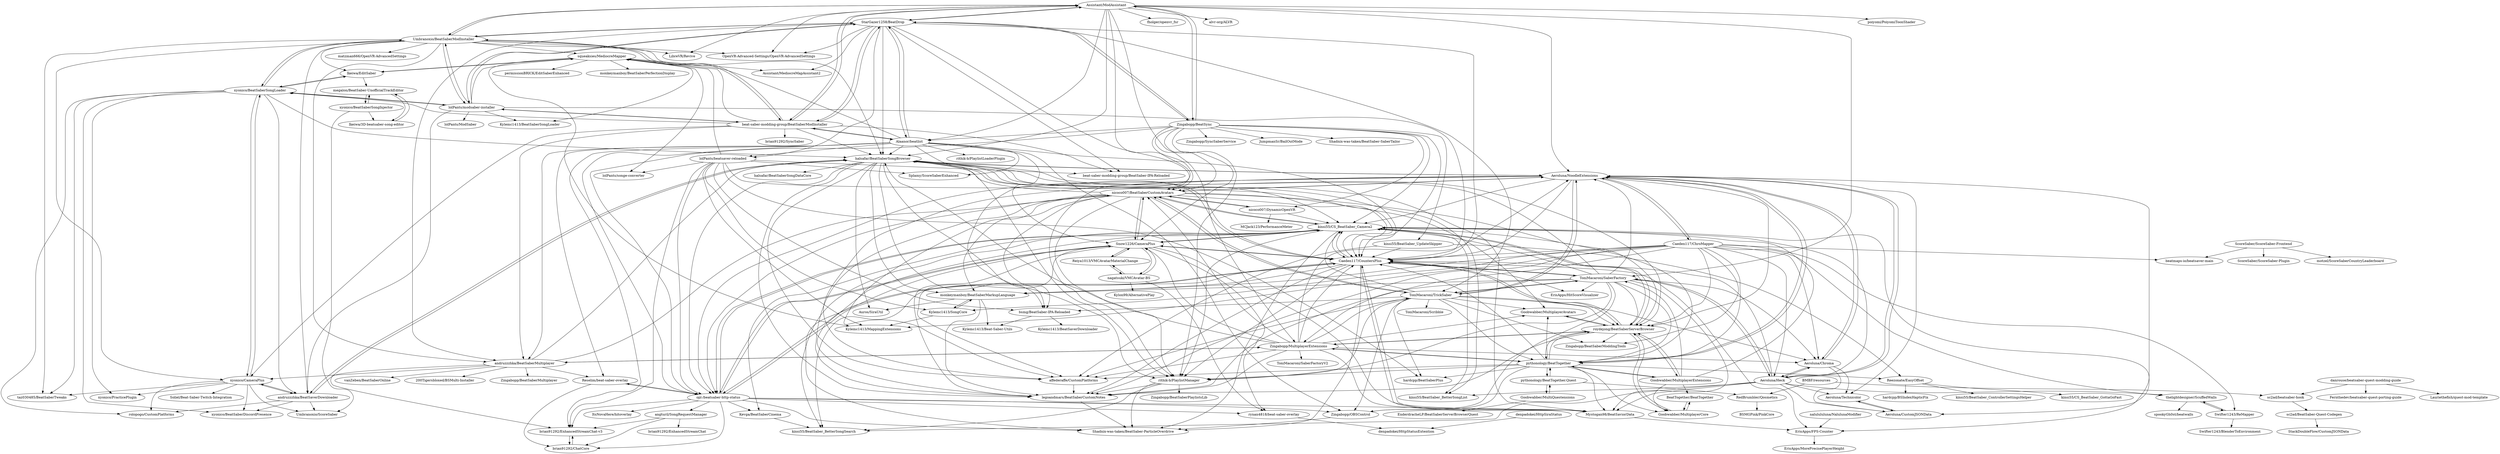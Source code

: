digraph G {
"Assistant/ModAssistant" -> "StarGazer1258/BeatDrop"
"Assistant/ModAssistant" -> "Umbranoxio/BeatSaberModInstaller"
"Assistant/ModAssistant" -> "OpenVR-Advanced-Settings/OpenVR-AdvancedSettings" ["e"=1]
"Assistant/ModAssistant" -> "Zingabopp/BeatSync"
"Assistant/ModAssistant" -> "nicoco007/BeatSaberCustomAvatars"
"Assistant/ModAssistant" -> "beat-saber-modding-group/BeatSaberModInstaller"
"Assistant/ModAssistant" -> "LibreVR/Revive" ["e"=1]
"Assistant/ModAssistant" -> "Alaanor/beatlist"
"Assistant/ModAssistant" -> "Zingabopp/MultiplayerExtensions"
"Assistant/ModAssistant" -> "fholger/openvr_fsr" ["e"=1]
"Assistant/ModAssistant" -> "ToniMacaroni/SaberFactory"
"Assistant/ModAssistant" -> "alvr-org/ALVR" ["e"=1]
"Assistant/ModAssistant" -> "Aeroluna/NoodleExtensions"
"Assistant/ModAssistant" -> "halsafar/BeatSaberSongBrowser"
"Assistant/ModAssistant" -> "poiyomi/PoiyomiToonShader" ["e"=1]
"nicoco007/BeatSaberCustomAvatars" -> "nicoco007/DynamicOpenVR"
"nicoco007/BeatSaberCustomAvatars" -> "kinsi55/CS_BeatSaber_Camera2"
"nicoco007/BeatSaberCustomAvatars" -> "Snow1226/CameraPlus"
"nicoco007/BeatSaberCustomAvatars" -> "ToniMacaroni/TrickSaber"
"nicoco007/BeatSaberCustomAvatars" -> "Caeden117/CountersPlus"
"nicoco007/BeatSaberCustomAvatars" -> "Goobwabber/MultiplayerAvatars"
"nicoco007/BeatSaberCustomAvatars" -> "Aeroluna/NoodleExtensions"
"nicoco007/BeatSaberCustomAvatars" -> "roydejong/BeatSaberServerBrowser"
"nicoco007/BeatSaberCustomAvatars" -> "legoandmars/BeatSaberCustomNotes"
"nicoco007/BeatSaberCustomAvatars" -> "opl-/beatsaber-http-status"
"nicoco007/BeatSaberCustomAvatars" -> "rithik-b/PlaylistManager"
"nicoco007/BeatSaberCustomAvatars" -> "halsafar/BeatSaberSongBrowser"
"nicoco007/BeatSaberCustomAvatars" -> "bsmg/BeatSaber-IPA-Reloaded"
"nicoco007/BeatSaberCustomAvatars" -> "monkeymanboy/BeatSaberMarkupLanguage"
"nicoco007/BeatSaberCustomAvatars" -> "affederaffe/CustomPlatforms"
"Goobwabber/MultiplayerCore" -> "BeatTogether/BeatTogether"
"Goobwabber/MultiplayerCore" -> "roydejong/BeatSaberServerBrowser"
"Caeden117/ChroMapper" -> "Aeroluna/NoodleExtensions"
"Caeden117/ChroMapper" -> "Kylemc1413/SongCore"
"Caeden117/ChroMapper" -> "thelightdesigner/ScuffedWalls"
"Caeden117/ChroMapper" -> "monkeymanboy/BeatSaberMarkupLanguage"
"Caeden117/ChroMapper" -> "beatmaps-io/beatsaver-main"
"Caeden117/ChroMapper" -> "Aeroluna/Heck"
"Caeden117/ChroMapper" -> "Caeden117/CountersPlus"
"Caeden117/ChroMapper" -> "pythonology/BeatTogether"
"Caeden117/ChroMapper" -> "Zingabopp/BeatSaberModdingTools"
"Caeden117/ChroMapper" -> "Aeroluna/Chroma"
"Caeden117/ChroMapper" -> "Zingabopp/MultiplayerExtensions"
"Caeden117/ChroMapper" -> "roydejong/BeatSaberServerBrowser"
"Caeden117/ChroMapper" -> "Kylemc1413/MappingExtensions"
"Caeden117/ChroMapper" -> "legoandmars/BeatSaberCustomNotes"
"Caeden117/ChroMapper" -> "Swifter1243/ReMapper"
"nalulululuna/NalulunaModifier" -> "ErisApps/FPS-Counter"
"Umbranoxio/BeatSaberModInstaller" -> "beat-saber-modding-group/BeatSaberModInstaller"
"Umbranoxio/BeatSaberModInstaller" -> "lolPants/modsaber-installer"
"Umbranoxio/BeatSaberModInstaller" -> "xyonico/BeatSaberSongLoader"
"Umbranoxio/BeatSaberModInstaller" -> "StarGazer1258/BeatDrop"
"Umbranoxio/BeatSaberModInstaller" -> "Assistant/ModAssistant"
"Umbranoxio/BeatSaberModInstaller" -> "matzman666/OpenVR-AdvancedSettings" ["e"=1]
"Umbranoxio/BeatSaberModInstaller" -> "xyonico/CameraPlus"
"Umbranoxio/BeatSaberModInstaller" -> "Ikeiwa/EditSaber"
"Umbranoxio/BeatSaberModInstaller" -> "andruzzzhka/BeatSaberMultiplayer"
"Umbranoxio/BeatSaberModInstaller" -> "andruzzzhka/BeatSaverDownloader"
"Umbranoxio/BeatSaberModInstaller" -> "OpenVR-Advanced-Settings/OpenVR-AdvancedSettings" ["e"=1]
"Umbranoxio/BeatSaberModInstaller" -> "halsafar/BeatSaberSongBrowser"
"Umbranoxio/BeatSaberModInstaller" -> "squeaksies/MediocreMapper"
"Umbranoxio/BeatSaberModInstaller" -> "taz030485/BeatSaberTweaks"
"Umbranoxio/BeatSaberModInstaller" -> "LibreVR/Revive" ["e"=1]
"StarGazer1258/BeatDrop" -> "beat-saber-modding-group/BeatSaberModInstaller"
"StarGazer1258/BeatDrop" -> "Umbranoxio/BeatSaberModInstaller"
"StarGazer1258/BeatDrop" -> "lolPants/modsaber-installer"
"StarGazer1258/BeatDrop" -> "Alaanor/beatlist"
"StarGazer1258/BeatDrop" -> "Assistant/ModAssistant"
"StarGazer1258/BeatDrop" -> "Zingabopp/BeatSync"
"StarGazer1258/BeatDrop" -> "halsafar/BeatSaberSongBrowser"
"StarGazer1258/BeatDrop" -> "lolPants/beatsaver-reloaded"
"StarGazer1258/BeatDrop" -> "Caeden117/CountersPlus"
"StarGazer1258/BeatDrop" -> "nicoco007/BeatSaberCustomAvatars"
"StarGazer1258/BeatDrop" -> "Assistant/MediocreMapAssistant2"
"StarGazer1258/BeatDrop" -> "andruzzzhka/BeatSaberMultiplayer"
"StarGazer1258/BeatDrop" -> "ToniMacaroni/TrickSaber"
"StarGazer1258/BeatDrop" -> "beat-saber-modding-group/BeatSaber-IPA-Reloaded"
"StarGazer1258/BeatDrop" -> "OpenVR-Advanced-Settings/OpenVR-AdvancedSettings" ["e"=1]
"Alaanor/beatlist" -> "rithik-b/PlaylistLoaderPlugin"
"Alaanor/beatlist" -> "Caeden117/CountersPlus"
"Alaanor/beatlist" -> "Snow1226/CameraPlus"
"Alaanor/beatlist" -> "rithik-b/PlaylistManager"
"Alaanor/beatlist" -> "Zingabopp/OBSControl"
"Alaanor/beatlist" -> "StarGazer1258/BeatDrop"
"Alaanor/beatlist" -> "Reselim/beat-saber-overlay"
"Alaanor/beatlist" -> "halsafar/BeatSaberSongBrowser"
"Alaanor/beatlist" -> "squeaksies/MediocreMapper"
"Alaanor/beatlist" -> "brian91292/EnhancedStreamChat-v3"
"Alaanor/beatlist" -> "lolPants/beatsaver-reloaded"
"Alaanor/beatlist" -> "beat-saber-modding-group/BeatSaberModInstaller"
"Alaanor/beatlist" -> "andruzzzhka/BeatSaberMultiplayer"
"Alaanor/beatlist" -> "Splamy/ScoreSaberEnhanced"
"Alaanor/beatlist" -> "opl-/beatsaber-http-status"
"Mystogan98/BeatSaviorData" -> "Caeden117/CountersPlus"
"Mystogan98/BeatSaviorData" -> "ErisApps/FPS-Counter"
"Reselim/beat-saber-overlay" -> "opl-/beatsaber-http-status"
"Reselim/beat-saber-overlay" -> "brian91292/ChatCore"
"Snow1226/CameraPlus" -> "Reiya1013/VMCAvatarMaterialChange"
"Snow1226/CameraPlus" -> "nagatsuki/VMCAvatar-BS"
"Snow1226/CameraPlus" -> "kinsi55/CS_BeatSaber_Camera2"
"Snow1226/CameraPlus" -> "Caeden117/CountersPlus"
"Snow1226/CameraPlus" -> "Shadnix-was-taken/BeatSaber-ParticleOverdrive"
"Snow1226/CameraPlus" -> "rynan4818/beat-saber-overlay"
"Snow1226/CameraPlus" -> "nicoco007/BeatSaberCustomAvatars"
"Snow1226/CameraPlus" -> "opl-/beatsaber-http-status"
"Snow1226/CameraPlus" -> "Mystogan98/BeatSaviorData"
"Snow1226/CameraPlus" -> "legoandmars/BeatSaberCustomNotes"
"Snow1226/CameraPlus" -> "affederaffe/CustomPlatforms"
"nagatsuki/VMCAvatar-BS" -> "Reiya1013/VMCAvatarMaterialChange"
"nagatsuki/VMCAvatar-BS" -> "Snow1226/CameraPlus"
"nagatsuki/VMCAvatar-BS" -> "Kylon99/AlternativePlay"
"nagatsuki/VMCAvatar-BS" -> "rynan4818/beat-saber-overlay"
"opl-/beatsaber-http-status" -> "Reselim/beat-saber-overlay"
"opl-/beatsaber-http-status" -> "brian91292/ChatCore"
"opl-/beatsaber-http-status" -> "brian91292/EnhancedStreamChat-v3"
"opl-/beatsaber-http-status" -> "Caeden117/CountersPlus"
"opl-/beatsaber-http-status" -> "kinsi55/CS_BeatSaber_Camera2"
"opl-/beatsaber-http-status" -> "Zingabopp/OBSControl"
"opl-/beatsaber-http-status" -> "angturil/SongRequestManager"
"opl-/beatsaber-http-status" -> "rynan4818/beat-saber-overlay"
"opl-/beatsaber-http-status" -> "Snow1226/CameraPlus"
"opl-/beatsaber-http-status" -> "Kevga/BeatSaberCinema"
"opl-/beatsaber-http-status" -> "Shadnix-was-taken/BeatSaber-ParticleOverdrive"
"opl-/beatsaber-http-status" -> "Mystogan98/BeatSaviorData"
"opl-/beatsaber-http-status" -> "ItsNovaHere/hitoverlay"
"lolPants/beatsaver-reloaded" -> "brian91292/EnhancedStreamChat-v3"
"lolPants/beatsaver-reloaded" -> "bsmg/BeatSaber-IPA-Reloaded"
"lolPants/beatsaver-reloaded" -> "lolPants/songe-converter"
"lolPants/beatsaver-reloaded" -> "squeaksies/MediocreMapper"
"lolPants/beatsaver-reloaded" -> "Splamy/ScoreSaberEnhanced"
"lolPants/beatsaver-reloaded" -> "beat-saber-modding-group/BeatSaber-IPA-Reloaded"
"lolPants/beatsaver-reloaded" -> "Kylemc1413/SongCore"
"lolPants/beatsaver-reloaded" -> "Kylemc1413/MappingExtensions"
"lolPants/beatsaver-reloaded" -> "Caeden117/CountersPlus"
"lolPants/beatsaver-reloaded" -> "hardcpp/BeatSaberPlus"
"lolPants/beatsaver-reloaded" -> "opl-/beatsaber-http-status"
"BeatTogether/BeatTogether" -> "Goobwabber/MultiplayerCore"
"Reezonate/EasyOffset" -> "hardcpp/BSIndexHapticFix"
"Reezonate/EasyOffset" -> "kinsi55/BeatSaber_ControllerSettingsHelper"
"Reezonate/EasyOffset" -> "kinsi55/CS_BeatSaber_GottaGoFast"
"kinsi55/BeatSaber_UpdateSkipper" -> "Reezonate/EasyOffset"
"kinsi55/BeatSaber_UpdateSkipper" -> "affederaffe/CustomPlatforms"
"kinsi55/BeatSaber_UpdateSkipper" -> "Caeden117/CountersPlus"
"xyonico/BeatSaberSongLoader" -> "andruzzzhka/BeatSaverDownloader"
"xyonico/BeatSaberSongLoader" -> "xyonico/CameraPlus"
"xyonico/BeatSaberSongLoader" -> "halsafar/BeatSaberSongBrowser"
"xyonico/BeatSaberSongLoader" -> "rolopogo/CustomPlatforms"
"xyonico/BeatSaberSongLoader" -> "Umbranoxio/BeatSaberModInstaller"
"xyonico/BeatSaberSongLoader" -> "lolPants/modsaber-installer"
"xyonico/BeatSaberSongLoader" -> "taz030485/BeatSaberTweaks"
"xyonico/BeatSaberSongLoader" -> "xyonico/PracticePlugin"
"xyonico/BeatSaberSongLoader" -> "Ikeiwa/EditSaber"
"xyonico/BeatSaberSongLoader" -> "xyonico/BeatSaberDiscordPresence"
"BMBF/resources" -> "sc2ad/beatsaber-hook"
"BMBF/resources" -> "RedBrumbler/Qosmetics"
"beat-saber-modding-group/BeatSaberModInstaller" -> "lolPants/modsaber-installer"
"beat-saber-modding-group/BeatSaberModInstaller" -> "Umbranoxio/BeatSaberModInstaller"
"beat-saber-modding-group/BeatSaberModInstaller" -> "StarGazer1258/BeatDrop"
"beat-saber-modding-group/BeatSaberModInstaller" -> "Alaanor/beatlist"
"beat-saber-modding-group/BeatSaberModInstaller" -> "andruzzzhka/BeatSaberMultiplayer"
"beat-saber-modding-group/BeatSaberModInstaller" -> "squeaksies/MediocreMapper"
"beat-saber-modding-group/BeatSaberModInstaller" -> "beat-saber-modding-group/BeatSaber-IPA-Reloaded"
"beat-saber-modding-group/BeatSaberModInstaller" -> "xyonico/CameraPlus"
"beat-saber-modding-group/BeatSaberModInstaller" -> "halsafar/BeatSaberSongBrowser"
"beat-saber-modding-group/BeatSaberModInstaller" -> "xyonico/BeatSaberSongLoader"
"beat-saber-modding-group/BeatSaberModInstaller" -> "brian91292/SyncSaber"
"beat-saber-modding-group/BeatSaberModInstaller" -> "Assistant/ModAssistant"
"ToniMacaroni/SaberFactory" -> "Caeden117/CountersPlus"
"ToniMacaroni/SaberFactory" -> "ToniMacaroni/TrickSaber"
"ToniMacaroni/SaberFactory" -> "Mystogan98/BeatSaviorData"
"ToniMacaroni/SaberFactory" -> "rithik-b/PlaylistManager"
"ToniMacaroni/SaberFactory" -> "ErisApps/HitScoreVisualizer"
"ToniMacaroni/SaberFactory" -> "kinsi55/CS_BeatSaber_Camera2"
"ToniMacaroni/SaberFactory" -> "Aeroluna/Heck"
"ToniMacaroni/SaberFactory" -> "Aeroluna/NoodleExtensions"
"ToniMacaroni/SaberFactory" -> "legoandmars/BeatSaberCustomNotes"
"ToniMacaroni/SaberFactory" -> "pythonology/BeatTogether"
"ToniMacaroni/SaberFactory" -> "Zingabopp/OBSControl"
"ToniMacaroni/SaberFactory" -> "roydejong/BeatSaberServerBrowser"
"ToniMacaroni/SaberFactory" -> "halsafar/BeatSaberSongBrowser"
"ToniMacaroni/SaberFactory" -> "Aeroluna/Chroma"
"ToniMacaroni/SaberFactory" -> "monkeymanboy/BeatSaberMarkupLanguage"
"andruzzzhka/BeatSaberMultiplayer" -> "Zingabopp/BeatSaberMultiplayer"
"andruzzzhka/BeatSaberMultiplayer" -> "vanZeben/BeatSaberOnline"
"andruzzzhka/BeatSaberMultiplayer" -> "brian91292/EnhancedStreamChat-v3"
"andruzzzhka/BeatSaberMultiplayer" -> "nicoco007/BeatSaberCustomAvatars"
"andruzzzhka/BeatSaberMultiplayer" -> "halsafar/BeatSaberSongBrowser"
"andruzzzhka/BeatSaberMultiplayer" -> "Reselim/beat-saber-overlay"
"andruzzzhka/BeatSaberMultiplayer" -> "xyonico/CameraPlus"
"andruzzzhka/BeatSaberMultiplayer" -> "Zingabopp/MultiplayerExtensions"
"andruzzzhka/BeatSaberMultiplayer" -> "200Tigersbloxed/BSMulti-Installer"
"pythonology/BeatTogether" -> "roydejong/BeatSaberServerBrowser"
"pythonology/BeatTogether" -> "Goobwabber/MultiplayerExtensions"
"pythonology/BeatTogether" -> "Mystogan98/BeatSaviorData"
"pythonology/BeatTogether" -> "pythonology/BeatTogether.Quest"
"pythonology/BeatTogether" -> "rithik-b/PlaylistManager"
"pythonology/BeatTogether" -> "Goobwabber/MultiplayerAvatars"
"pythonology/BeatTogether" -> "Zingabopp/OBSControl"
"pythonology/BeatTogether" -> "Zingabopp/MultiplayerExtensions"
"pythonology/BeatTogether" -> "Aeroluna/NoodleExtensions"
"pythonology/BeatTogether" -> "Goobwabber/MultiplayerCore"
"pythonology/BeatTogether" -> "affederaffe/CustomPlatforms"
"pythonology/BeatTogether" -> "Caeden117/CountersPlus"
"pythonology/BeatTogether" -> "kinsi55/CS_BeatSaber_Camera2"
"pythonology/BeatTogether" -> "hardcpp/BeatSaberPlus"
"pythonology/BeatTogether" -> "Reezonate/EasyOffset"
"Goobwabber/MultiplayerAvatars" -> "roydejong/BeatSaberServerBrowser"
"squeaksies/MediocreMapper" -> "Assistant/MediocreMapAssistant2"
"squeaksies/MediocreMapper" -> "Ikeiwa/EditSaber"
"squeaksies/MediocreMapper" -> "permissionBRICK/EditSaberEnhanced"
"squeaksies/MediocreMapper" -> "Kylemc1413/MappingExtensions"
"squeaksies/MediocreMapper" -> "lolPants/songe-converter"
"squeaksies/MediocreMapper" -> "monkeymanboy/BeatSaberPerfectionDisplay"
"squeaksies/MediocreMapper" -> "Kylemc1413/BeatSaberSongLoader"
"Aeroluna/Heck" -> "Aeroluna/NoodleExtensions"
"Aeroluna/Heck" -> "Aeroluna/Chroma"
"Aeroluna/Heck" -> "Aeroluna/CustomJSONData"
"Aeroluna/Heck" -> "kinsi55/BeatSaber_BetterSongList"
"Aeroluna/Heck" -> "Aeroluna/Technicolor"
"Aeroluna/Heck" -> "kinsi55/CS_BeatSaber_Camera2"
"Aeroluna/Heck" -> "Mystogan98/BeatSaviorData"
"Aeroluna/Heck" -> "kinsi55/BeatSaber_BetterSongSearch"
"Aeroluna/Heck" -> "ToniMacaroni/SaberFactory"
"Aeroluna/Heck" -> "thelightdesigner/ScuffedWalls"
"Aeroluna/Heck" -> "Caeden117/CountersPlus"
"Aeroluna/NoodleExtensions" -> "Aeroluna/Chroma"
"Aeroluna/NoodleExtensions" -> "Aeroluna/Heck"
"Aeroluna/NoodleExtensions" -> "Aeroluna/CustomJSONData"
"Aeroluna/NoodleExtensions" -> "rithik-b/PlaylistManager"
"Aeroluna/NoodleExtensions" -> "ToniMacaroni/TrickSaber"
"Aeroluna/NoodleExtensions" -> "Caeden117/CountersPlus"
"Aeroluna/NoodleExtensions" -> "halsafar/BeatSaberSongBrowser"
"Aeroluna/NoodleExtensions" -> "Aeroluna/Technicolor"
"Aeroluna/NoodleExtensions" -> "kinsi55/CS_BeatSaber_Camera2"
"Aeroluna/NoodleExtensions" -> "roydejong/BeatSaberServerBrowser"
"Aeroluna/NoodleExtensions" -> "opl-/beatsaber-http-status"
"Aeroluna/NoodleExtensions" -> "pythonology/BeatTogether"
"Aeroluna/NoodleExtensions" -> "affederaffe/CustomPlatforms"
"Aeroluna/NoodleExtensions" -> "Caeden117/ChroMapper"
"Aeroluna/NoodleExtensions" -> "nicoco007/BeatSaberCustomAvatars"
"Caeden117/CountersPlus" -> "Mystogan98/BeatSaviorData"
"Caeden117/CountersPlus" -> "halsafar/BeatSaberSongBrowser"
"Caeden117/CountersPlus" -> "kinsi55/CS_BeatSaber_Camera2"
"Caeden117/CountersPlus" -> "rithik-b/PlaylistManager"
"Caeden117/CountersPlus" -> "legoandmars/BeatSaberCustomNotes"
"Caeden117/CountersPlus" -> "ErisApps/FPS-Counter"
"Caeden117/CountersPlus" -> "opl-/beatsaber-http-status"
"Caeden117/CountersPlus" -> "Snow1226/CameraPlus"
"Caeden117/CountersPlus" -> "ToniMacaroni/SaberFactory"
"Caeden117/CountersPlus" -> "kinsi55/BeatSaber_BetterSongSearch"
"Caeden117/CountersPlus" -> "Shadnix-was-taken/BeatSaber-ParticleOverdrive"
"Caeden117/CountersPlus" -> "ErisApps/HitScoreVisualizer"
"Caeden117/CountersPlus" -> "monkeymanboy/BeatSaberMarkupLanguage"
"Caeden117/CountersPlus" -> "roydejong/BeatSaberServerBrowser"
"Swifter1243/ReMapper" -> "thelightdesigner/ScuffedWalls"
"Swifter1243/ReMapper" -> "Swifter1243/BlenderToEnvironment"
"rithik-b/PlaylistManager" -> "Zingabopp/BeatSaberPlaylistsLib"
"rithik-b/PlaylistManager" -> "legoandmars/BeatSaberCustomNotes"
"rithik-b/PlaylistManager" -> "kinsi55/BeatSaber_BetterSongSearch"
"rithik-b/PlaylistManager" -> "Shadnix-was-taken/BeatSaber-ParticleOverdrive"
"thelightdesigner/ScuffedWalls" -> "spookyGh0st/beatwalls"
"thelightdesigner/ScuffedWalls" -> "Swifter1243/ReMapper"
"rynan4818/beat-saber-overlay" -> "denpadokei/HttpStatusExtention"
"Zingabopp/MultiplayerExtensions" -> "roydejong/BeatSaberServerBrowser"
"Zingabopp/MultiplayerExtensions" -> "pythonology/BeatTogether"
"Zingabopp/MultiplayerExtensions" -> "Aeroluna/NoodleExtensions"
"Zingabopp/MultiplayerExtensions" -> "Goobwabber/MultiplayerAvatars"
"Zingabopp/MultiplayerExtensions" -> "Snow1226/CameraPlus"
"Zingabopp/MultiplayerExtensions" -> "Caeden117/CountersPlus"
"Zingabopp/MultiplayerExtensions" -> "nicoco007/BeatSaberCustomAvatars"
"Zingabopp/MultiplayerExtensions" -> "ToniMacaroni/SaberFactoryV2"
"Zingabopp/MultiplayerExtensions" -> "Aeroluna/Chroma"
"Zingabopp/MultiplayerExtensions" -> "halsafar/BeatSaberSongBrowser"
"Zingabopp/MultiplayerExtensions" -> "ToniMacaroni/TrickSaber"
"Zingabopp/MultiplayerExtensions" -> "Mystogan98/BeatSaviorData"
"Zingabopp/MultiplayerExtensions" -> "andruzzzhka/BeatSaberMultiplayer"
"Zingabopp/MultiplayerExtensions" -> "affederaffe/CustomPlatforms"
"Zingabopp/MultiplayerExtensions" -> "legoandmars/BeatSaberCustomNotes"
"roydejong/BeatSaberServerBrowser" -> "pythonology/BeatTogether"
"roydejong/BeatSaberServerBrowser" -> "Zingabopp/MultiplayerExtensions"
"roydejong/BeatSaberServerBrowser" -> "legoandmars/BeatSaberCustomNotes"
"roydejong/BeatSaberServerBrowser" -> "Goobwabber/MultiplayerCore"
"roydejong/BeatSaberServerBrowser" -> "Goobwabber/MultiplayerAvatars"
"roydejong/BeatSaberServerBrowser" -> "kinsi55/CS_BeatSaber_Camera2"
"roydejong/BeatSaberServerBrowser" -> "Zingabopp/BeatSaberModdingTools"
"roydejong/BeatSaberServerBrowser" -> "Caeden117/CountersPlus"
"roydejong/BeatSaberServerBrowser" -> "Goobwabber/MultiplayerExtensions"
"xyonico/CameraPlus" -> "rolopogo/CustomPlatforms"
"xyonico/CameraPlus" -> "taz030485/BeatSaberTweaks"
"xyonico/CameraPlus" -> "Soliel/Beat-Saber-Twitch-Integration"
"xyonico/CameraPlus" -> "xyonico/PracticePlugin"
"xyonico/CameraPlus" -> "xyonico/BeatSaberDiscordPresence"
"xyonico/CameraPlus" -> "andruzzzhka/BeatSaverDownloader"
"xyonico/CameraPlus" -> "Umbranoxio/ScoreSaber"
"xyonico/CameraPlus" -> "xyonico/BeatSaberSongLoader"
"angturil/SongRequestManager" -> "brian91292/EnhancedStreamChat"
"angturil/SongRequestManager" -> "brian91292/EnhancedStreamChat-v3"
"angturil/SongRequestManager" -> "brian91292/ChatCore"
"Goobwabber/MultiQuestensions" -> "pythonology/BeatTogether.Quest"
"Goobwabber/MultiQuestensions" -> "EnderdracheLP/BeatSaberServerBrowserQuest"
"RedBrumbler/Qosmetics" -> "BSMGPink/PinkCore"
"danrouse/beatsaber-quest-modding-guide" -> "Fernthedev/beatsaber-quest-porting-guide"
"danrouse/beatsaber-quest-modding-guide" -> "Lauriethefish/quest-mod-template"
"danrouse/beatsaber-quest-modding-guide" -> "sc2ad/beatsaber-hook"
"pythonology/BeatTogether.Quest" -> "Goobwabber/MultiQuestensions"
"pythonology/BeatTogether.Quest" -> "RedBrumbler/Qosmetics"
"pythonology/BeatTogether.Quest" -> "pythonology/BeatTogether"
"sc2ad/BeatSaber-Quest-Codegen" -> "StackDoubleFlow/CustomJSONData"
"lolPants/modsaber-installer" -> "beat-saber-modding-group/BeatSaberModInstaller"
"lolPants/modsaber-installer" -> "Umbranoxio/BeatSaberModInstaller"
"lolPants/modsaber-installer" -> "xyonico/BeatSaberSongLoader"
"lolPants/modsaber-installer" -> "StarGazer1258/BeatDrop"
"lolPants/modsaber-installer" -> "andruzzzhka/BeatSaverDownloader"
"lolPants/modsaber-installer" -> "squeaksies/MediocreMapper"
"lolPants/modsaber-installer" -> "lolPants/ModSaber"
"lolPants/modsaber-installer" -> "Caeden117/CountersPlus"
"lolPants/modsaber-installer" -> "Kylemc1413/BeatSaberSongLoader"
"bsmg/BeatSaber-IPA-Reloaded" -> "Kylemc1413/Beat-Saber-Utils"
"bsmg/BeatSaber-IPA-Reloaded" -> "Kylemc1413/BeatSaverDownloader"
"Ikeiwa/3D-beatsaber-song-editor" -> "megalon/BeatSaber-UnofficialTrackEditor"
"ToniMacaroni/TrickSaber" -> "ToniMacaroni/SaberFactory"
"ToniMacaroni/TrickSaber" -> "kinsi55/CS_BeatSaber_Camera2"
"ToniMacaroni/TrickSaber" -> "Aeroluna/NoodleExtensions"
"ToniMacaroni/TrickSaber" -> "ToniMacaroni/Scribble"
"ToniMacaroni/TrickSaber" -> "roydejong/BeatSaberServerBrowser"
"ToniMacaroni/TrickSaber" -> "nicoco007/BeatSaberCustomAvatars"
"ToniMacaroni/TrickSaber" -> "Goobwabber/MultiplayerAvatars"
"ToniMacaroni/TrickSaber" -> "rithik-b/PlaylistManager"
"ToniMacaroni/TrickSaber" -> "affederaffe/CustomPlatforms"
"ToniMacaroni/TrickSaber" -> "pythonology/BeatTogether"
"ToniMacaroni/TrickSaber" -> "Zingabopp/OBSControl"
"ToniMacaroni/TrickSaber" -> "hardcpp/BeatSaberPlus"
"ToniMacaroni/TrickSaber" -> "bsmg/BeatSaber-IPA-Reloaded"
"ToniMacaroni/TrickSaber" -> "Aeroluna/Chroma"
"ToniMacaroni/TrickSaber" -> "Zingabopp/BeatSaberModdingTools"
"halsafar/BeatSaberSongBrowser" -> "Caeden117/CountersPlus"
"halsafar/BeatSaberSongBrowser" -> "rithik-b/PlaylistManager"
"halsafar/BeatSaberSongBrowser" -> "legoandmars/BeatSaberCustomNotes"
"halsafar/BeatSaberSongBrowser" -> "halsafar/BeatSaberSongDataCore"
"halsafar/BeatSaberSongBrowser" -> "andruzzzhka/BeatSaverDownloader"
"halsafar/BeatSaberSongBrowser" -> "Aeroluna/NoodleExtensions"
"halsafar/BeatSaberSongBrowser" -> "kinsi55/CS_BeatSaber_Camera2"
"halsafar/BeatSaberSongBrowser" -> "opl-/beatsaber-http-status"
"halsafar/BeatSaberSongBrowser" -> "roydejong/BeatSaberServerBrowser"
"halsafar/BeatSaberSongBrowser" -> "Auros/SiraUtil"
"halsafar/BeatSaberSongBrowser" -> "monkeymanboy/BeatSaberMarkupLanguage"
"halsafar/BeatSaberSongBrowser" -> "Mystogan98/BeatSaviorData"
"halsafar/BeatSaberSongBrowser" -> "kinsi55/BeatSaber_BetterSongList"
"halsafar/BeatSaberSongBrowser" -> "bsmg/BeatSaber-IPA-Reloaded"
"halsafar/BeatSaberSongBrowser" -> "affederaffe/CustomPlatforms"
"ScoreSaber/ScoreSaber-Frontend" -> "ScoreSaber/ScoreSaber-Plugin"
"ScoreSaber/ScoreSaber-Frontend" -> "beatmaps-io/beatsaver-main"
"ScoreSaber/ScoreSaber-Frontend" -> "motzel/ScoreSaberCountryLeaderboard"
"Zingabopp/BeatSync" -> "Zingabopp/SyncSaberService"
"Zingabopp/BeatSync" -> "rithik-b/PlaylistManager"
"Zingabopp/BeatSync" -> "Caeden117/CountersPlus"
"Zingabopp/BeatSync" -> "kinsi55/BeatSaber_UpdateSkipper"
"Zingabopp/BeatSync" -> "StarGazer1258/BeatDrop"
"Zingabopp/BeatSync" -> "Alaanor/beatlist"
"Zingabopp/BeatSync" -> "nicoco007/DynamicOpenVR"
"Zingabopp/BeatSync" -> "nicoco007/BeatSaberCustomAvatars"
"Zingabopp/BeatSync" -> "kinsi55/CS_BeatSaber_Camera2"
"Zingabopp/BeatSync" -> "Assistant/ModAssistant"
"Zingabopp/BeatSync" -> "opl-/beatsaber-http-status"
"Zingabopp/BeatSync" -> "JumpmanSr/BailOutMode"
"Zingabopp/BeatSync" -> "Snow1226/CameraPlus"
"Zingabopp/BeatSync" -> "bsmg/BeatSaber-IPA-Reloaded"
"Zingabopp/BeatSync" -> "Shadnix-was-taken/BeatSaber-SaberTailor"
"Ikeiwa/EditSaber" -> "megalon/BeatSaber-UnofficialTrackEditor"
"Ikeiwa/EditSaber" -> "squeaksies/MediocreMapper"
"Ikeiwa/EditSaber" -> "xyonico/BeatSaberSongLoader"
"andruzzzhka/BeatSaverDownloader" -> "xyonico/BeatSaberDiscordPresence"
"andruzzzhka/BeatSaverDownloader" -> "Umbranoxio/ScoreSaber"
"andruzzzhka/BeatSaverDownloader" -> "rolopogo/CustomPlatforms"
"andruzzzhka/BeatSaverDownloader" -> "halsafar/BeatSaberSongBrowser"
"andruzzzhka/BeatSaverDownloader" -> "xyonico/CameraPlus"
"Aeroluna/Chroma" -> "Aeroluna/NoodleExtensions"
"Aeroluna/Chroma" -> "Aeroluna/CustomJSONData"
"Aeroluna/Chroma" -> "Aeroluna/Heck"
"Aeroluna/Chroma" -> "Aeroluna/Technicolor"
"Aeroluna/CustomJSONData" -> "Aeroluna/Technicolor"
"Aeroluna/Technicolor" -> "Aeroluna/CustomJSONData"
"Goobwabber/MultiplayerExtensions" -> "pythonology/BeatTogether"
"Goobwabber/MultiplayerExtensions" -> "roydejong/BeatSaberServerBrowser"
"Goobwabber/MultiplayerExtensions" -> "Goobwabber/MultiplayerCore"
"Goobwabber/MultiplayerExtensions" -> "kinsi55/CS_BeatSaber_Camera2"
"Goobwabber/MultiplayerExtensions" -> "BeatTogether/BeatTogether"
"Goobwabber/MultiplayerExtensions" -> "ToniMacaroni/SaberFactory"
"nicoco007/DynamicOpenVR" -> "nicoco007/BeatSaberCustomAvatars"
"nicoco007/DynamicOpenVR" -> "MCJack123/PerformanceMeter"
"nicoco007/DynamicOpenVR" -> "kinsi55/CS_BeatSaber_Camera2"
"kinsi55/CS_BeatSaber_Camera2" -> "Snow1226/CameraPlus"
"kinsi55/CS_BeatSaber_Camera2" -> "legoandmars/BeatSaberCustomNotes"
"kinsi55/CS_BeatSaber_Camera2" -> "nicoco007/BeatSaberCustomAvatars"
"kinsi55/CS_BeatSaber_Camera2" -> "Caeden117/CountersPlus"
"kinsi55/CS_BeatSaber_Camera2" -> "kinsi55/BeatSaber_BetterSongList"
"kinsi55/CS_BeatSaber_Camera2" -> "kinsi55/BeatSaber_BetterSongSearch"
"kinsi55/CS_BeatSaber_Camera2" -> "Shadnix-was-taken/BeatSaber-ParticleOverdrive"
"kinsi55/CS_BeatSaber_Camera2" -> "rithik-b/PlaylistManager"
"kinsi55/CS_BeatSaber_Camera2" -> "opl-/beatsaber-http-status"
"kinsi55/CS_BeatSaber_Camera2" -> "ErisApps/FPS-Counter"
"kinsi55/CS_BeatSaber_Camera2" -> "roydejong/BeatSaberServerBrowser"
"kinsi55/CS_BeatSaber_Camera2" -> "Kevga/BeatSaberCinema"
"affederaffe/CustomPlatforms" -> "legoandmars/BeatSaberCustomNotes"
"brian91292/EnhancedStreamChat-v3" -> "brian91292/ChatCore"
"Kylemc1413/SongCore" -> "Kylemc1413/MappingExtensions"
"Kylemc1413/SongCore" -> "monkeymanboy/BeatSaberMarkupLanguage"
"sc2ad/beatsaber-hook" -> "sc2ad/BeatSaber-Quest-Codegen"
"Kevga/BeatSaberCinema" -> "kinsi55/BeatSaber_BetterSongSearch"
"megalon/BeatSaber-UnofficialTrackEditor" -> "Ikeiwa/3D-beatsaber-song-editor"
"megalon/BeatSaber-UnofficialTrackEditor" -> "xyonico/BeatSaberSongInjector"
"xyonico/BeatSaberSongInjector" -> "Ikeiwa/3D-beatsaber-song-editor"
"xyonico/BeatSaberSongInjector" -> "megalon/BeatSaber-UnofficialTrackEditor"
"xyonico/BeatSaberSongInjector" -> "Umbranoxio/ScoreSaber"
"monkeymanboy/BeatSaberMarkupLanguage" -> "Kylemc1413/Beat-Saber-Utils"
"monkeymanboy/BeatSaberMarkupLanguage" -> "Auros/SiraUtil"
"monkeymanboy/BeatSaberMarkupLanguage" -> "Kylemc1413/SongCore"
"monkeymanboy/BeatSaberMarkupLanguage" -> "legoandmars/BeatSaberCustomNotes"
"denpadokei/HttpSiraStatus" -> "denpadokei/HttpStatusExtention"
"legoandmars/BeatSaberCustomNotes" -> "Shadnix-was-taken/BeatSaber-ParticleOverdrive"
"Reiya1013/VMCAvatarMaterialChange" -> "nagatsuki/VMCAvatar-BS"
"Reiya1013/VMCAvatarMaterialChange" -> "Snow1226/CameraPlus"
"Zingabopp/OBSControl" -> "Shadnix-was-taken/BeatSaber-ParticleOverdrive"
"brian91292/ChatCore" -> "brian91292/EnhancedStreamChat-v3"
"ErisApps/FPS-Counter" -> "ErisApps/MorePrecisePlayerHeight"
"Assistant/ModAssistant" ["l"="-15.028,42.253"]
"StarGazer1258/BeatDrop" ["l"="-14.999,42.26"]
"Umbranoxio/BeatSaberModInstaller" ["l"="-15.028,42.282"]
"OpenVR-Advanced-Settings/OpenVR-AdvancedSettings" ["l"="-14.61,41.755"]
"Zingabopp/BeatSync" ["l"="-14.969,42.237"]
"nicoco007/BeatSaberCustomAvatars" ["l"="-14.996,42.229"]
"beat-saber-modding-group/BeatSaberModInstaller" ["l"="-15.008,42.276"]
"LibreVR/Revive" ["l"="-14.585,41.701"]
"Alaanor/beatlist" ["l"="-14.98,42.256"]
"Zingabopp/MultiplayerExtensions" ["l"="-15.023,42.222"]
"fholger/openvr_fsr" ["l"="-14.573,41.785"]
"ToniMacaroni/SaberFactory" ["l"="-14.999,42.203"]
"alvr-org/ALVR" ["l"="-14.545,41.805"]
"Aeroluna/NoodleExtensions" ["l"="-15.016,42.211"]
"halsafar/BeatSaberSongBrowser" ["l"="-15.007,42.24"]
"poiyomi/PoiyomiToonShader" ["l"="-14.716,41.817"]
"nicoco007/DynamicOpenVR" ["l"="-14.956,42.225"]
"kinsi55/CS_BeatSaber_Camera2" ["l"="-14.991,42.213"]
"Snow1226/CameraPlus" ["l"="-15.016,42.231"]
"ToniMacaroni/TrickSaber" ["l"="-14.987,42.206"]
"Caeden117/CountersPlus" ["l"="-14.989,42.223"]
"Goobwabber/MultiplayerAvatars" ["l"="-15.025,42.205"]
"roydejong/BeatSaberServerBrowser" ["l"="-15.011,42.2"]
"legoandmars/BeatSaberCustomNotes" ["l"="-15.007,42.221"]
"opl-/beatsaber-http-status" ["l"="-14.981,42.241"]
"rithik-b/PlaylistManager" ["l"="-14.977,42.218"]
"bsmg/BeatSaber-IPA-Reloaded" ["l"="-14.946,42.232"]
"monkeymanboy/BeatSaberMarkupLanguage" ["l"="-14.969,42.213"]
"affederaffe/CustomPlatforms" ["l"="-15.005,42.211"]
"Goobwabber/MultiplayerCore" ["l"="-15.031,42.175"]
"BeatTogether/BeatTogether" ["l"="-15.045,42.162"]
"Caeden117/ChroMapper" ["l"="-15.004,42.188"]
"Kylemc1413/SongCore" ["l"="-14.942,42.22"]
"thelightdesigner/ScuffedWalls" ["l"="-15.021,42.159"]
"beatmaps-io/beatsaver-main" ["l"="-15.052,42.142"]
"Aeroluna/Heck" ["l"="-15.021,42.193"]
"pythonology/BeatTogether" ["l"="-14.989,42.192"]
"Zingabopp/BeatSaberModdingTools" ["l"="-14.992,42.173"]
"Aeroluna/Chroma" ["l"="-15.035,42.197"]
"Kylemc1413/MappingExtensions" ["l"="-14.956,42.242"]
"Swifter1243/ReMapper" ["l"="-15.009,42.15"]
"nalulululuna/NalulunaModifier" ["l"="-14.906,42.182"]
"ErisApps/FPS-Counter" ["l"="-14.954,42.197"]
"lolPants/modsaber-installer" ["l"="-15.008,42.289"]
"xyonico/BeatSaberSongLoader" ["l"="-15.032,42.299"]
"matzman666/OpenVR-AdvancedSettings" ["l"="-14.608,41.713"]
"xyonico/CameraPlus" ["l"="-15.048,42.3"]
"Ikeiwa/EditSaber" ["l"="-15.017,42.318"]
"andruzzzhka/BeatSaberMultiplayer" ["l"="-14.992,42.27"]
"andruzzzhka/BeatSaverDownloader" ["l"="-15.047,42.284"]
"squeaksies/MediocreMapper" ["l"="-14.984,42.292"]
"taz030485/BeatSaberTweaks" ["l"="-15.06,42.29"]
"lolPants/beatsaver-reloaded" ["l"="-14.956,42.254"]
"Assistant/MediocreMapAssistant2" ["l"="-14.973,42.301"]
"beat-saber-modding-group/BeatSaber-IPA-Reloaded" ["l"="-14.975,42.277"]
"rithik-b/PlaylistLoaderPlugin" ["l"="-14.926,42.282"]
"Zingabopp/OBSControl" ["l"="-14.972,42.225"]
"Reselim/beat-saber-overlay" ["l"="-14.966,42.264"]
"brian91292/EnhancedStreamChat-v3" ["l"="-14.954,42.267"]
"Splamy/ScoreSaberEnhanced" ["l"="-14.944,42.273"]
"Mystogan98/BeatSaviorData" ["l"="-15.001,42.217"]
"brian91292/ChatCore" ["l"="-14.942,42.261"]
"Reiya1013/VMCAvatarMaterialChange" ["l"="-15.053,42.226"]
"nagatsuki/VMCAvatar-BS" ["l"="-15.071,42.23"]
"Shadnix-was-taken/BeatSaber-ParticleOverdrive" ["l"="-14.984,42.23"]
"rynan4818/beat-saber-overlay" ["l"="-15.051,42.238"]
"Kylon99/AlternativePlay" ["l"="-15.112,42.226"]
"angturil/SongRequestManager" ["l"="-14.925,42.265"]
"Kevga/BeatSaberCinema" ["l"="-14.954,42.214"]
"ItsNovaHere/hitoverlay" ["l"="-14.94,42.247"]
"lolPants/songe-converter" ["l"="-14.944,42.291"]
"hardcpp/BeatSaberPlus" ["l"="-14.942,42.207"]
"Reezonate/EasyOffset" ["l"="-14.971,42.152"]
"hardcpp/BSIndexHapticFix" ["l"="-14.964,42.136"]
"kinsi55/BeatSaber_ControllerSettingsHelper" ["l"="-14.98,42.13"]
"kinsi55/CS_BeatSaber_GottaGoFast" ["l"="-14.961,42.124"]
"kinsi55/BeatSaber_UpdateSkipper" ["l"="-14.961,42.188"]
"rolopogo/CustomPlatforms" ["l"="-15.063,42.307"]
"xyonico/PracticePlugin" ["l"="-15.045,42.318"]
"xyonico/BeatSaberDiscordPresence" ["l"="-15.068,42.297"]
"BMBF/resources" ["l"="-14.892,42.07"]
"sc2ad/beatsaber-hook" ["l"="-14.873,42.043"]
"RedBrumbler/Qosmetics" ["l"="-14.916,42.104"]
"brian91292/SyncSaber" ["l"="-15.005,42.306"]
"ErisApps/HitScoreVisualizer" ["l"="-14.979,42.181"]
"Zingabopp/BeatSaberMultiplayer" ["l"="-14.954,42.307"]
"vanZeben/BeatSaberOnline" ["l"="-14.962,42.294"]
"200Tigersbloxed/BSMulti-Installer" ["l"="-14.964,42.285"]
"Goobwabber/MultiplayerExtensions" ["l"="-15.013,42.176"]
"pythonology/BeatTogether.Quest" ["l"="-14.946,42.149"]
"permissionBRICK/EditSaberEnhanced" ["l"="-14.968,42.319"]
"monkeymanboy/BeatSaberPerfectionDisplay" ["l"="-14.977,42.315"]
"Kylemc1413/BeatSaberSongLoader" ["l"="-14.991,42.309"]
"Aeroluna/CustomJSONData" ["l"="-15.047,42.188"]
"kinsi55/BeatSaber_BetterSongList" ["l"="-15.037,42.214"]
"Aeroluna/Technicolor" ["l"="-15.052,42.197"]
"kinsi55/BeatSaber_BetterSongSearch" ["l"="-14.975,42.199"]
"Swifter1243/BlenderToEnvironment" ["l"="-15.011,42.132"]
"Zingabopp/BeatSaberPlaylistsLib" ["l"="-14.937,42.196"]
"spookyGh0st/beatwalls" ["l"="-15.031,42.136"]
"denpadokei/HttpStatusExtention" ["l"="-15.091,42.245"]
"ToniMacaroni/SaberFactoryV2" ["l"="-15.071,42.21"]
"Soliel/Beat-Saber-Twitch-Integration" ["l"="-15.086,42.315"]
"Umbranoxio/ScoreSaber" ["l"="-15.061,42.32"]
"brian91292/EnhancedStreamChat" ["l"="-14.893,42.277"]
"Goobwabber/MultiQuestensions" ["l"="-14.928,42.135"]
"EnderdracheLP/BeatSaberServerBrowserQuest" ["l"="-14.909,42.126"]
"BSMGPink/PinkCore" ["l"="-14.908,42.087"]
"danrouse/beatsaber-quest-modding-guide" ["l"="-14.869,42.02"]
"Fernthedev/beatsaber-quest-porting-guide" ["l"="-14.88,42.007"]
"Lauriethefish/quest-mod-template" ["l"="-14.857,42.006"]
"sc2ad/BeatSaber-Quest-Codegen" ["l"="-14.849,42.037"]
"StackDoubleFlow/CustomJSONData" ["l"="-14.83,42.032"]
"lolPants/ModSaber" ["l"="-14.997,42.319"]
"Kylemc1413/Beat-Saber-Utils" ["l"="-14.925,42.218"]
"Kylemc1413/BeatSaverDownloader" ["l"="-14.904,42.229"]
"Ikeiwa/3D-beatsaber-song-editor" ["l"="-15.052,42.361"]
"megalon/BeatSaber-UnofficialTrackEditor" ["l"="-15.041,42.348"]
"ToniMacaroni/Scribble" ["l"="-14.956,42.173"]
"halsafar/BeatSaberSongDataCore" ["l"="-15.055,42.25"]
"Auros/SiraUtil" ["l"="-14.958,42.205"]
"ScoreSaber/ScoreSaber-Frontend" ["l"="-15.082,42.112"]
"ScoreSaber/ScoreSaber-Plugin" ["l"="-15.088,42.092"]
"motzel/ScoreSaberCountryLeaderboard" ["l"="-15.104,42.105"]
"Zingabopp/SyncSaberService" ["l"="-14.906,42.242"]
"JumpmanSr/BailOutMode" ["l"="-14.926,42.237"]
"Shadnix-was-taken/BeatSaber-SaberTailor" ["l"="-14.92,42.25"]
"MCJack123/PerformanceMeter" ["l"="-14.91,42.215"]
"xyonico/BeatSaberSongInjector" ["l"="-15.063,42.347"]
"denpadokei/HttpSiraStatus" ["l"="-15.116,42.25"]
"ErisApps/MorePrecisePlayerHeight" ["l"="-14.928,42.18"]
}